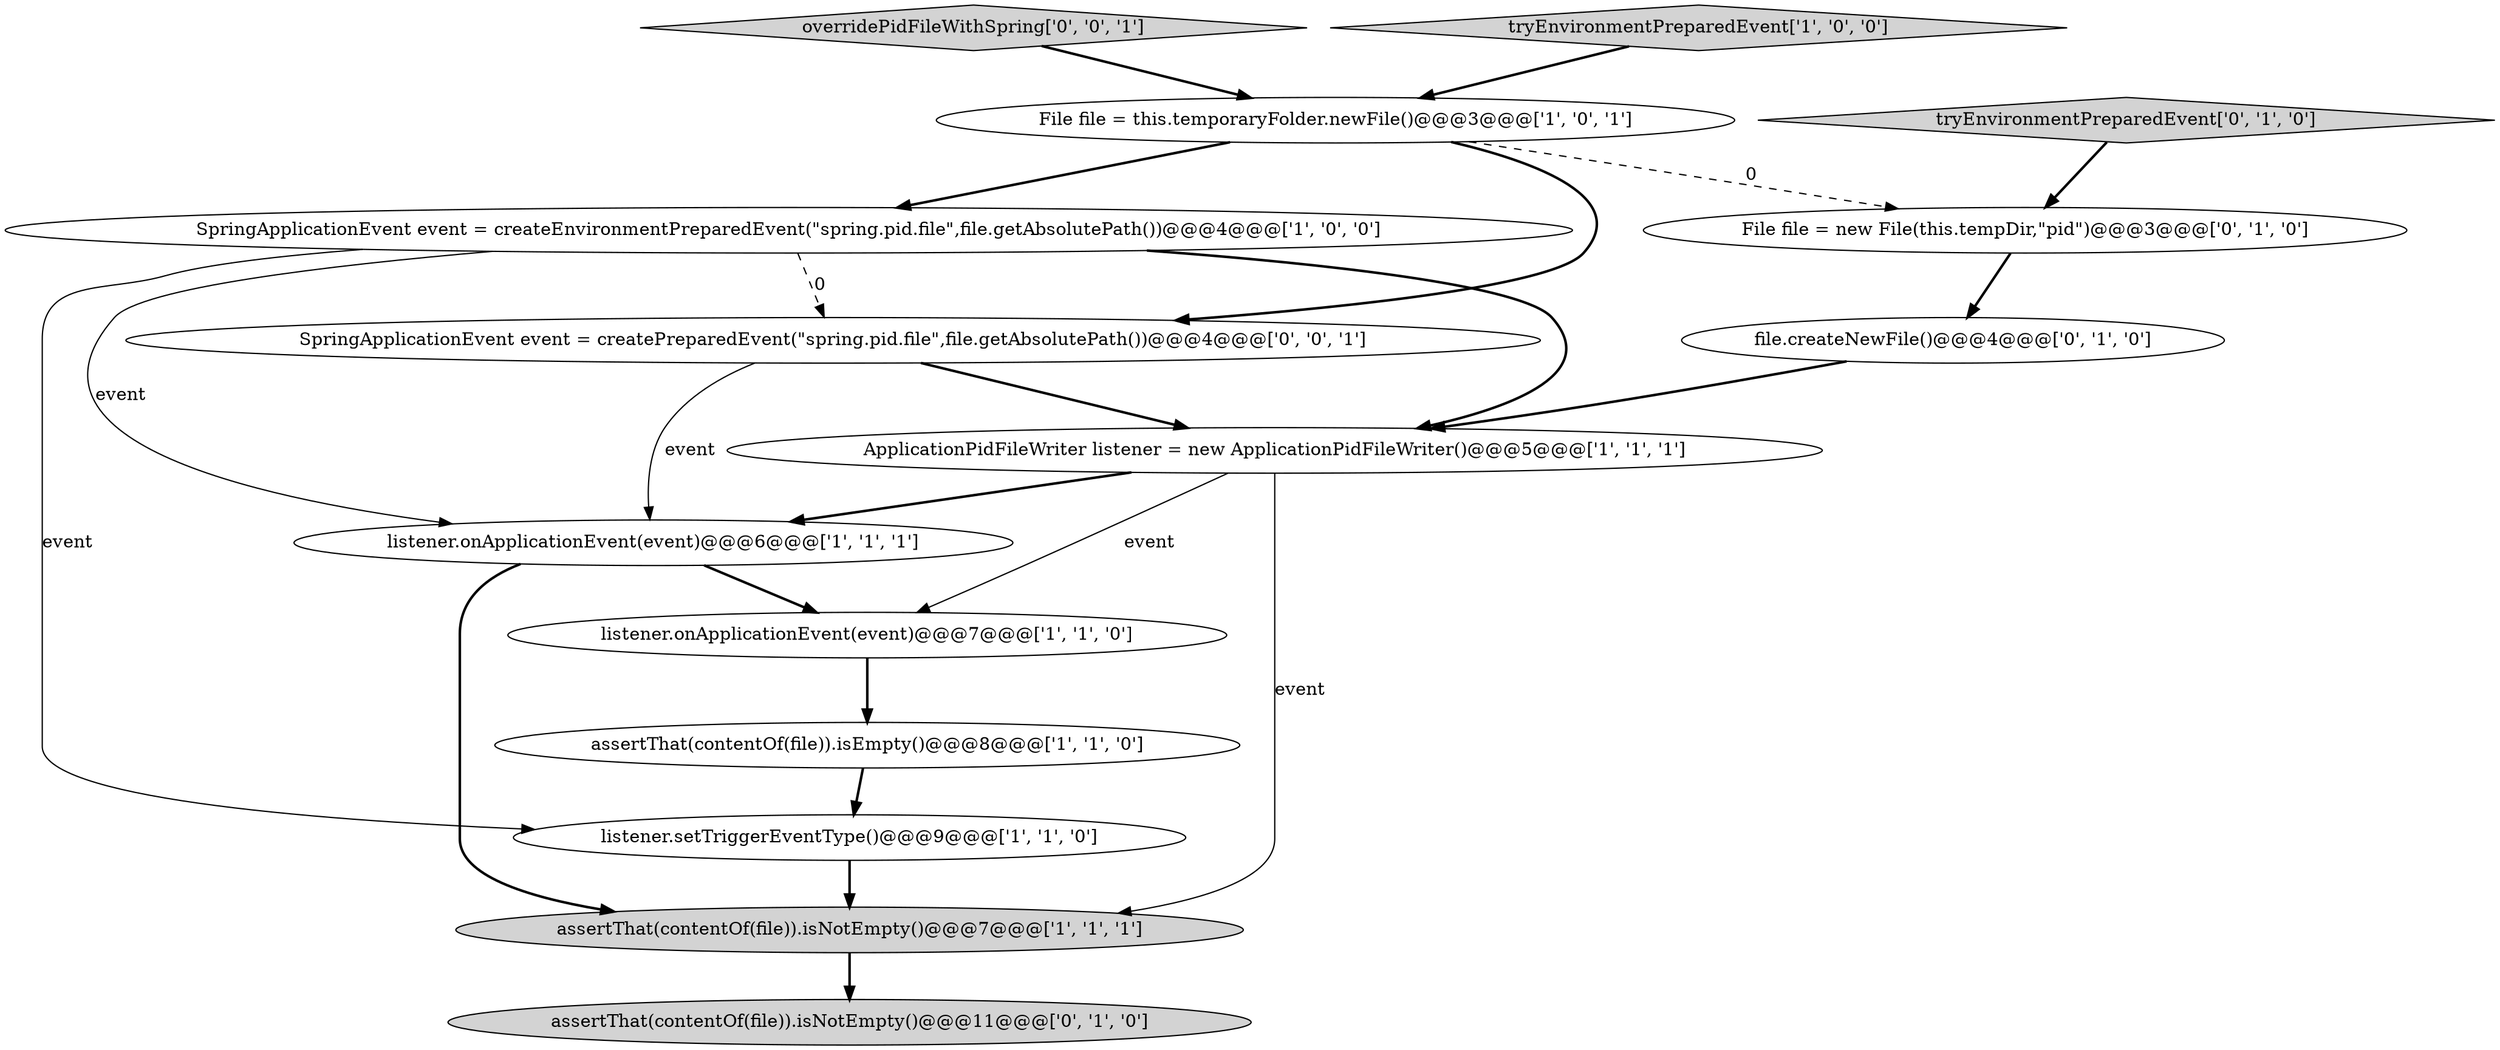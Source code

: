 digraph {
7 [style = filled, label = "listener.onApplicationEvent(event)@@@6@@@['1', '1', '1']", fillcolor = white, shape = ellipse image = "AAA0AAABBB1BBB"];
5 [style = filled, label = "listener.setTriggerEventType()@@@9@@@['1', '1', '0']", fillcolor = white, shape = ellipse image = "AAA0AAABBB1BBB"];
10 [style = filled, label = "assertThat(contentOf(file)).isNotEmpty()@@@11@@@['0', '1', '0']", fillcolor = lightgray, shape = ellipse image = "AAA0AAABBB2BBB"];
12 [style = filled, label = "tryEnvironmentPreparedEvent['0', '1', '0']", fillcolor = lightgray, shape = diamond image = "AAA0AAABBB2BBB"];
14 [style = filled, label = "overridePidFileWithSpring['0', '0', '1']", fillcolor = lightgray, shape = diamond image = "AAA0AAABBB3BBB"];
6 [style = filled, label = "tryEnvironmentPreparedEvent['1', '0', '0']", fillcolor = lightgray, shape = diamond image = "AAA0AAABBB1BBB"];
0 [style = filled, label = "assertThat(contentOf(file)).isNotEmpty()@@@7@@@['1', '1', '1']", fillcolor = lightgray, shape = ellipse image = "AAA0AAABBB1BBB"];
11 [style = filled, label = "file.createNewFile()@@@4@@@['0', '1', '0']", fillcolor = white, shape = ellipse image = "AAA1AAABBB2BBB"];
9 [style = filled, label = "File file = new File(this.tempDir,\"pid\")@@@3@@@['0', '1', '0']", fillcolor = white, shape = ellipse image = "AAA1AAABBB2BBB"];
2 [style = filled, label = "ApplicationPidFileWriter listener = new ApplicationPidFileWriter()@@@5@@@['1', '1', '1']", fillcolor = white, shape = ellipse image = "AAA0AAABBB1BBB"];
1 [style = filled, label = "SpringApplicationEvent event = createEnvironmentPreparedEvent(\"spring.pid.file\",file.getAbsolutePath())@@@4@@@['1', '0', '0']", fillcolor = white, shape = ellipse image = "AAA0AAABBB1BBB"];
8 [style = filled, label = "listener.onApplicationEvent(event)@@@7@@@['1', '1', '0']", fillcolor = white, shape = ellipse image = "AAA0AAABBB1BBB"];
3 [style = filled, label = "assertThat(contentOf(file)).isEmpty()@@@8@@@['1', '1', '0']", fillcolor = white, shape = ellipse image = "AAA0AAABBB1BBB"];
13 [style = filled, label = "SpringApplicationEvent event = createPreparedEvent(\"spring.pid.file\",file.getAbsolutePath())@@@4@@@['0', '0', '1']", fillcolor = white, shape = ellipse image = "AAA0AAABBB3BBB"];
4 [style = filled, label = "File file = this.temporaryFolder.newFile()@@@3@@@['1', '0', '1']", fillcolor = white, shape = ellipse image = "AAA0AAABBB1BBB"];
7->8 [style = bold, label=""];
9->11 [style = bold, label=""];
6->4 [style = bold, label=""];
2->7 [style = bold, label=""];
4->9 [style = dashed, label="0"];
1->7 [style = solid, label="event"];
2->8 [style = solid, label="event"];
13->7 [style = solid, label="event"];
1->5 [style = solid, label="event"];
3->5 [style = bold, label=""];
11->2 [style = bold, label=""];
8->3 [style = bold, label=""];
4->1 [style = bold, label=""];
1->13 [style = dashed, label="0"];
0->10 [style = bold, label=""];
12->9 [style = bold, label=""];
5->0 [style = bold, label=""];
7->0 [style = bold, label=""];
4->13 [style = bold, label=""];
14->4 [style = bold, label=""];
13->2 [style = bold, label=""];
1->2 [style = bold, label=""];
2->0 [style = solid, label="event"];
}
